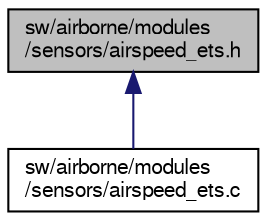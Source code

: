 digraph "sw/airborne/modules/sensors/airspeed_ets.h"
{
  edge [fontname="FreeSans",fontsize="10",labelfontname="FreeSans",labelfontsize="10"];
  node [fontname="FreeSans",fontsize="10",shape=record];
  Node1 [label="sw/airborne/modules\l/sensors/airspeed_ets.h",height=0.2,width=0.4,color="black", fillcolor="grey75", style="filled", fontcolor="black"];
  Node1 -> Node2 [dir="back",color="midnightblue",fontsize="10",style="solid",fontname="FreeSans"];
  Node2 [label="sw/airborne/modules\l/sensors/airspeed_ets.c",height=0.2,width=0.4,color="black", fillcolor="white", style="filled",URL="$airspeed__ets_8c.html",tooltip="Driver for the EagleTree Systems Airspeed Sensor. "];
}
